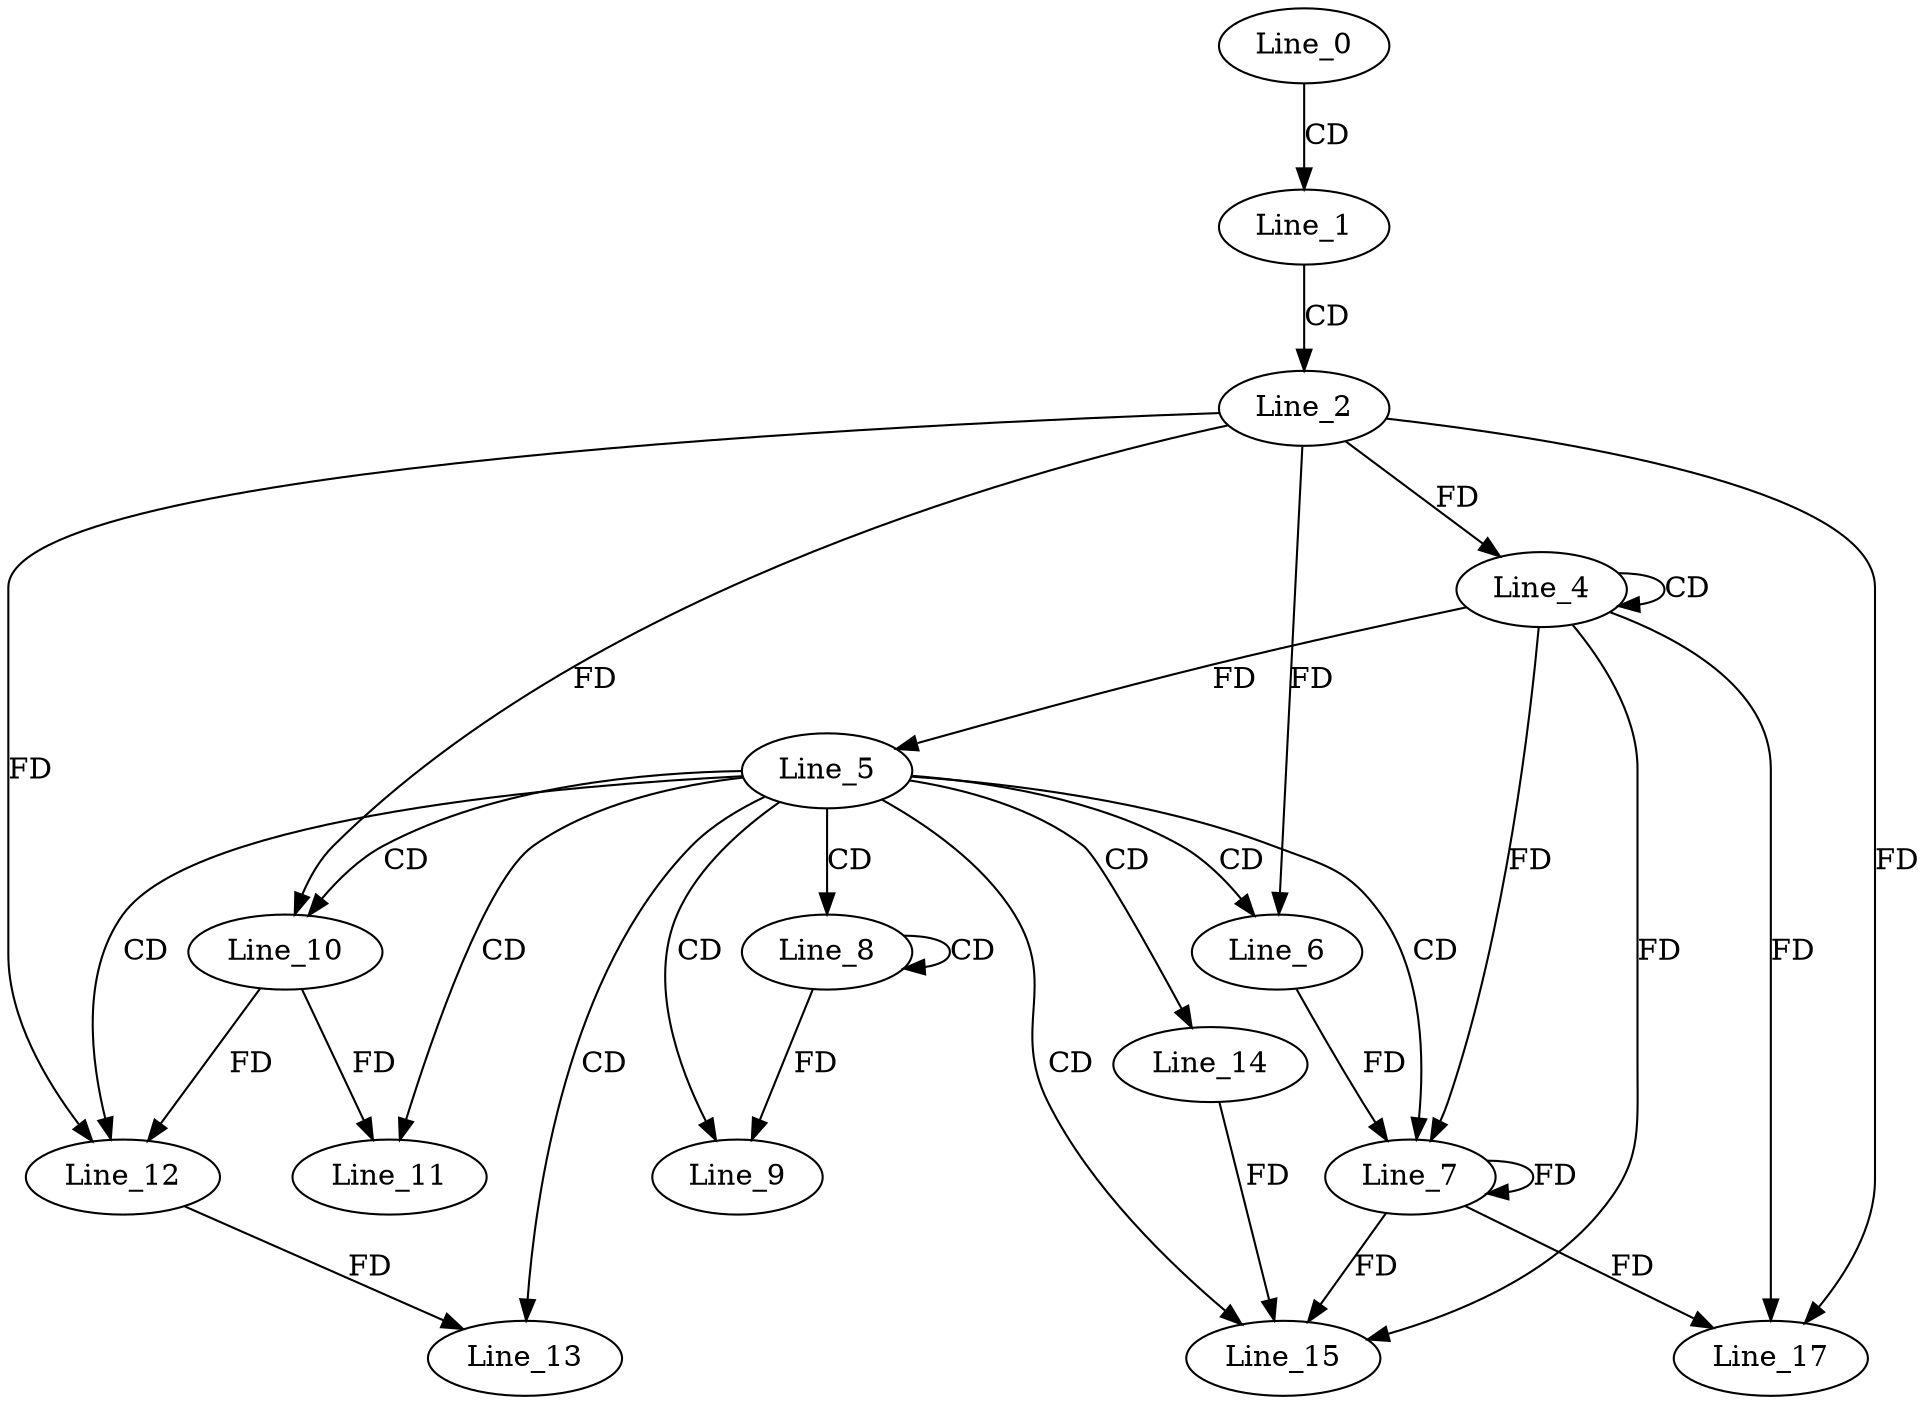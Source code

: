 digraph G {
  Line_0;
  Line_1;
  Line_2;
  Line_4;
  Line_4;
  Line_5;
  Line_6;
  Line_6;
  Line_6;
  Line_6;
  Line_7;
  Line_7;
  Line_7;
  Line_8;
  Line_8;
  Line_9;
  Line_9;
  Line_10;
  Line_10;
  Line_10;
  Line_11;
  Line_12;
  Line_12;
  Line_12;
  Line_13;
  Line_14;
  Line_15;
  Line_17;
  Line_17;
  Line_0 -> Line_1 [ label="CD" ];
  Line_1 -> Line_2 [ label="CD" ];
  Line_4 -> Line_4 [ label="CD" ];
  Line_2 -> Line_4 [ label="FD" ];
  Line_4 -> Line_5 [ label="FD" ];
  Line_5 -> Line_6 [ label="CD" ];
  Line_2 -> Line_6 [ label="FD" ];
  Line_5 -> Line_7 [ label="CD" ];
  Line_4 -> Line_7 [ label="FD" ];
  Line_7 -> Line_7 [ label="FD" ];
  Line_6 -> Line_7 [ label="FD" ];
  Line_5 -> Line_8 [ label="CD" ];
  Line_8 -> Line_8 [ label="CD" ];
  Line_5 -> Line_9 [ label="CD" ];
  Line_8 -> Line_9 [ label="FD" ];
  Line_5 -> Line_10 [ label="CD" ];
  Line_2 -> Line_10 [ label="FD" ];
  Line_5 -> Line_11 [ label="CD" ];
  Line_10 -> Line_11 [ label="FD" ];
  Line_5 -> Line_12 [ label="CD" ];
  Line_10 -> Line_12 [ label="FD" ];
  Line_2 -> Line_12 [ label="FD" ];
  Line_5 -> Line_13 [ label="CD" ];
  Line_12 -> Line_13 [ label="FD" ];
  Line_5 -> Line_14 [ label="CD" ];
  Line_5 -> Line_15 [ label="CD" ];
  Line_4 -> Line_15 [ label="FD" ];
  Line_7 -> Line_15 [ label="FD" ];
  Line_14 -> Line_15 [ label="FD" ];
  Line_4 -> Line_17 [ label="FD" ];
  Line_7 -> Line_17 [ label="FD" ];
  Line_2 -> Line_17 [ label="FD" ];
}
